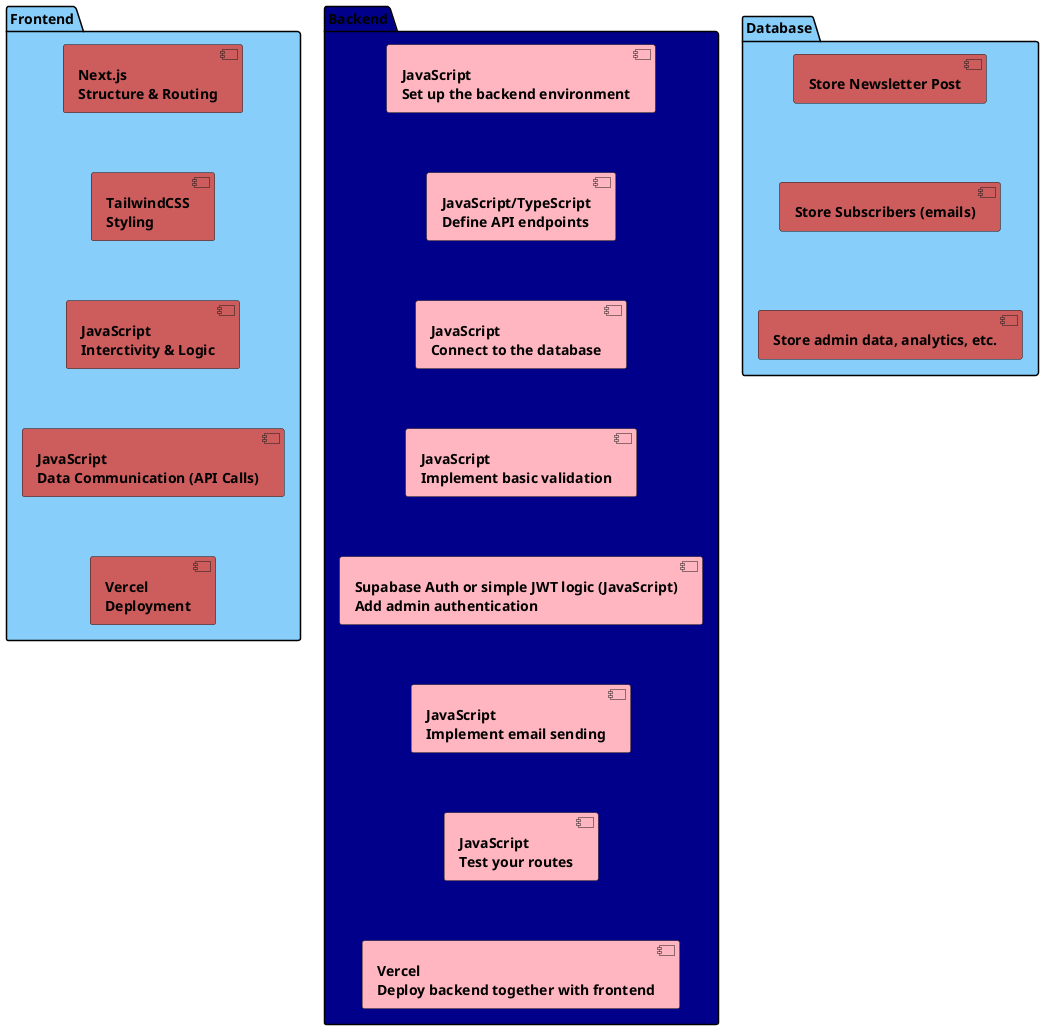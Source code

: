 @startuml architecture
package "Frontend" #LightSkyBlue{
    #IndianRed[**Next.js**\n**Structure & Routing**] as f1
    #IndianRed[**TailwindCSS**\n**Styling**] as f2
    #IndianRed[**JavaScript**\n**Interctivity & Logic**] as f3
    #IndianRed[**JavaScript**\n**Data Communication (API Calls)**] as f4
    #IndianRed[**Vercel**\n**Deployment**] as f5

    f1 -[hidden]- f2
    f2 -[hidden]- f3
    f3 -[hidden]- f4
    f4 -[hidden]- f5
}

package "Backend" #DarkBlue{
    #LightPink[**JavaScript**\n**Set up the backend environment**] as b1
    #LightPink[**JavaScript/TypeScript**\n**Define API endpoints**] as b2
    #LightPink[**JavaScript**\n**Connect to the database**] as b3
    #LightPink[**JavaScript**\n**Implement basic validation**] as b4  
    #LightPink[**Supabase Auth or simple JWT logic (JavaScript)**\n**Add admin authentication**] as b5
    #LightPink[**JavaScript**\n**Implement email sending**] as b6
    #LightPink[**JavaScript**\n**Test your routes**] as b7
    #LightPink[**Vercel**\n**Deploy backend together with frontend**] as b8 

    b1 -[hidden]- b2
    b2 -[hidden]- b3
    b3 -[hidden]- b4
    b4 -[hidden]- b5
    b5 -[hidden]- b6
    b6 -[hidden]- b7
    b7 -[hidden]- b8
}

package "Database" #LightSkyBlue{
    #IndianRed[**Store Newsletter Post**] as d1
    #IndianRed[**Store Subscribers (emails)**] as d2
    #IndianRed[**Store admin data, analytics, etc.**] as d3

    d1 -[hidden]- d2
    d2 -[hidden]- d3
}
@enduml
